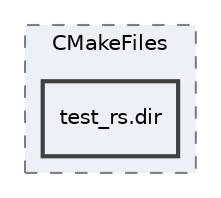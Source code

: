 digraph "build/tests/CMakeFiles/test_rs.dir"
{
 // LATEX_PDF_SIZE
  edge [fontname="Helvetica",fontsize="10",labelfontname="Helvetica",labelfontsize="10"];
  node [fontname="Helvetica",fontsize="10",shape=record];
  compound=true
  subgraph clusterdir_b67b133a83ac3df5d719be61f4ee2417 {
    graph [ bgcolor="#edf0f7", pencolor="grey50", style="filled,dashed,", label="CMakeFiles", fontname="Helvetica", fontsize="10", URL="dir_b67b133a83ac3df5d719be61f4ee2417.html"]
  dir_39f4f2ce29d04161f72575e99e00d03d [shape=box, label="test_rs.dir", style="filled,bold,", fillcolor="#edf0f7", color="grey25", URL="dir_39f4f2ce29d04161f72575e99e00d03d.html"];
  }
}
